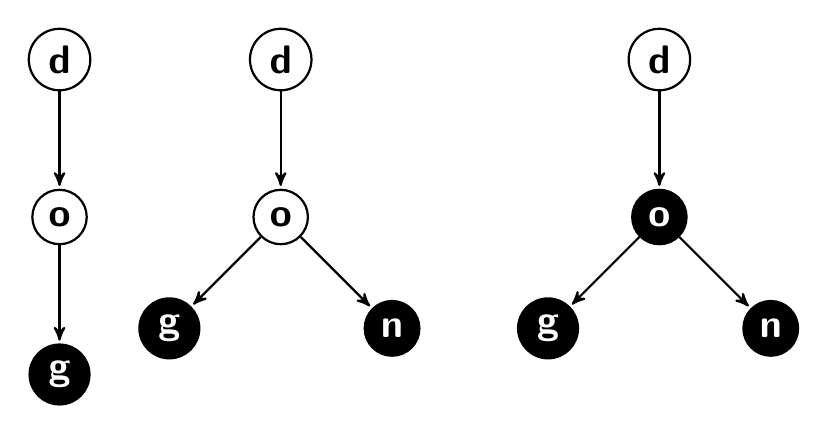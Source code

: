 \begin{tikzpicture}[->,>=stealth',shorten >=1pt,node distance=2cm,
                    thick,main node/.style={circle,draw,font=\sffamily\Large\bfseries},
                    end node/.style={circle,white,draw=black,fill=black,font=\sffamily\Large\bfseries},
                    legend node/.style={font=\sffamily\Large\bfseries}]
\node [main node] (1) {d};
\node [main node] (2) [below of=1] {o};
\node [end node] (3) [below of=2] {g};
\node [main node] (4) [right=1cm and 2cm of 1] {d};
\node [main node] (5) [below of=4] {o};
\node [end node] (6) [below left of=5] {g};
\node [end node] (7) [below right of=5] {n};
\node [main node] (8) [right=1cm and 4cm of 4] {d};
\node [end node] (9) [below of=8] {o};
\node [end node] (10) [below left of=9] {g};
\node [end node] (11) [below right of=9] {n};

\path[every node/.style={font=\sffamily\small}]
(1) edge node [] {} (2)
(2) edge node [] {} (3)
(4) edge node [] {} (5)
(5) edge node [] {} (6)
    edge node [] {} (7)
(8) edge node [] {} (9)
(9) edge node [] {} (10)
    edge node [] {} (11)
;

\end{tikzpicture}
